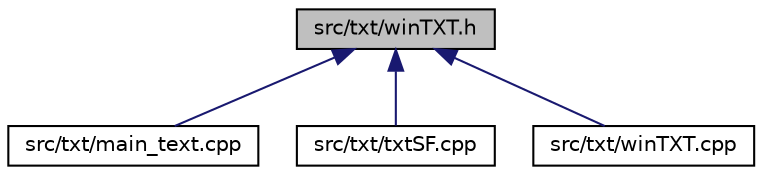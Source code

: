 digraph "src/txt/winTXT.h"
{
 // LATEX_PDF_SIZE
  edge [fontname="Helvetica",fontsize="10",labelfontname="Helvetica",labelfontsize="10"];
  node [fontname="Helvetica",fontsize="10",shape=record];
  Node1 [label="src/txt/winTXT.h",height=0.2,width=0.4,color="black", fillcolor="grey75", style="filled", fontcolor="black",tooltip=" "];
  Node1 -> Node2 [dir="back",color="midnightblue",fontsize="10",style="solid",fontname="Helvetica"];
  Node2 [label="src/txt/main_text.cpp",height=0.2,width=0.4,color="black", fillcolor="white", style="filled",URL="$main__text_8cpp.html",tooltip=" "];
  Node1 -> Node3 [dir="back",color="midnightblue",fontsize="10",style="solid",fontname="Helvetica"];
  Node3 [label="src/txt/txtSF.cpp",height=0.2,width=0.4,color="black", fillcolor="white", style="filled",URL="$txtSF_8cpp.html",tooltip=" "];
  Node1 -> Node4 [dir="back",color="midnightblue",fontsize="10",style="solid",fontname="Helvetica"];
  Node4 [label="src/txt/winTXT.cpp",height=0.2,width=0.4,color="black", fillcolor="white", style="filled",URL="$winTXT_8cpp.html",tooltip=" "];
}
